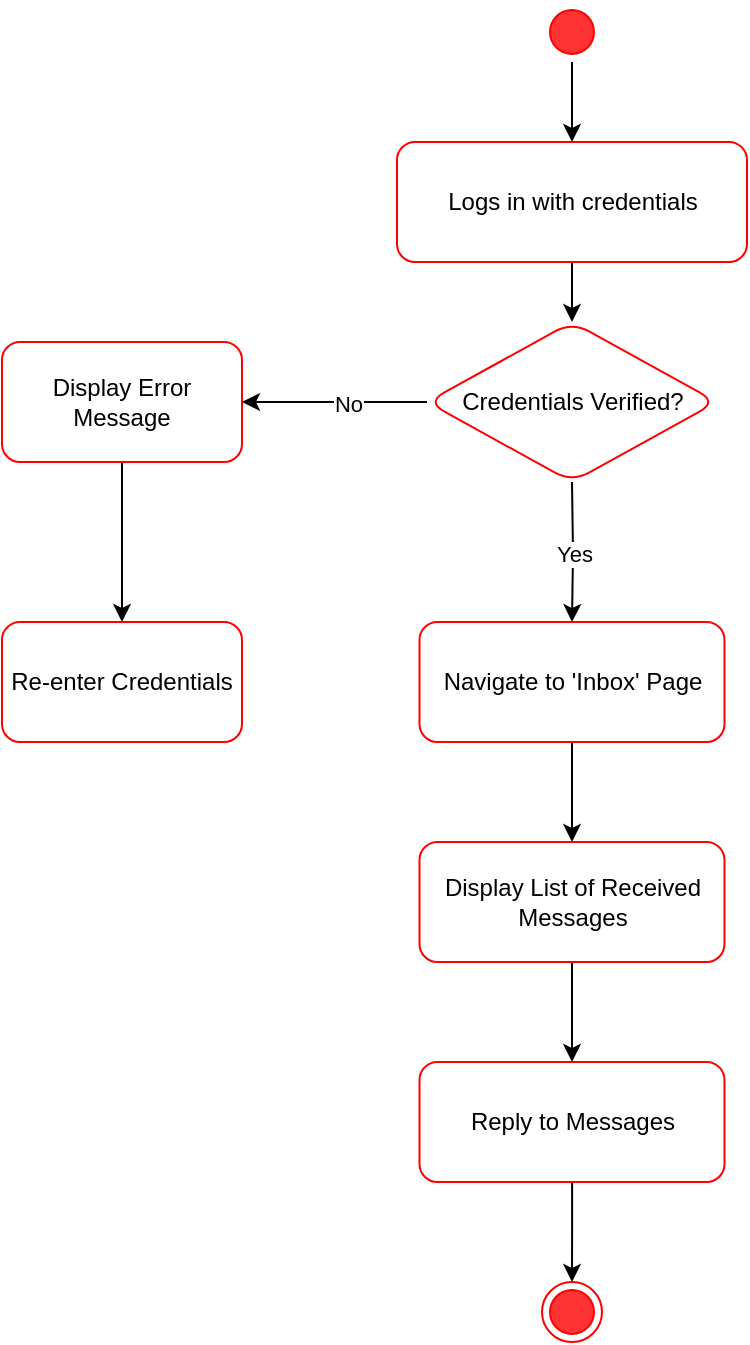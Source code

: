 <mxfile version="24.8.6">
  <diagram name="Page-1" id="V4fq2CPKYVwuMBY65UA_">
    <mxGraphModel dx="1194" dy="535" grid="1" gridSize="10" guides="1" tooltips="1" connect="1" arrows="1" fold="1" page="1" pageScale="1" pageWidth="850" pageHeight="1100" math="0" shadow="0">
      <root>
        <mxCell id="0" />
        <mxCell id="1" parent="0" />
        <mxCell id="ykxl8MRSU-tnWzsCg_Ww-6" style="edgeStyle=orthogonalEdgeStyle;rounded=0;orthogonalLoop=1;jettySize=auto;html=1;exitX=0.5;exitY=1;exitDx=0;exitDy=0;" edge="1" parent="1" source="ykxl8MRSU-tnWzsCg_Ww-1" target="ykxl8MRSU-tnWzsCg_Ww-2">
          <mxGeometry relative="1" as="geometry" />
        </mxCell>
        <mxCell id="ykxl8MRSU-tnWzsCg_Ww-1" value="" style="ellipse;html=1;shape=startState;fillColor=#FF3333;strokeColor=#ff0000;" vertex="1" parent="1">
          <mxGeometry x="390" y="30" width="30" height="30" as="geometry" />
        </mxCell>
        <mxCell id="ykxl8MRSU-tnWzsCg_Ww-7" style="edgeStyle=orthogonalEdgeStyle;rounded=0;orthogonalLoop=1;jettySize=auto;html=1;exitX=0.5;exitY=1;exitDx=0;exitDy=0;" edge="1" parent="1" source="ykxl8MRSU-tnWzsCg_Ww-2" target="ykxl8MRSU-tnWzsCg_Ww-3">
          <mxGeometry relative="1" as="geometry" />
        </mxCell>
        <mxCell id="ykxl8MRSU-tnWzsCg_Ww-2" value="Logs in with credentials" style="rounded=1;whiteSpace=wrap;html=1;fillColor=#FFFFFF;strokeColor=#ff0000;" vertex="1" parent="1">
          <mxGeometry x="317.5" y="100" width="175" height="60" as="geometry" />
        </mxCell>
        <mxCell id="ykxl8MRSU-tnWzsCg_Ww-8" style="edgeStyle=orthogonalEdgeStyle;rounded=0;orthogonalLoop=1;jettySize=auto;html=1;exitX=0;exitY=0.5;exitDx=0;exitDy=0;entryX=1;entryY=0.5;entryDx=0;entryDy=0;" edge="1" parent="1" source="ykxl8MRSU-tnWzsCg_Ww-3" target="ykxl8MRSU-tnWzsCg_Ww-4">
          <mxGeometry relative="1" as="geometry" />
        </mxCell>
        <mxCell id="ykxl8MRSU-tnWzsCg_Ww-10" value="No" style="edgeLabel;html=1;align=center;verticalAlign=middle;resizable=0;points=[];" vertex="1" connectable="0" parent="ykxl8MRSU-tnWzsCg_Ww-8">
          <mxGeometry x="-0.124" y="1" relative="1" as="geometry">
            <mxPoint x="1" as="offset" />
          </mxGeometry>
        </mxCell>
        <mxCell id="ykxl8MRSU-tnWzsCg_Ww-3" value="Credentials Verified?" style="rhombus;whiteSpace=wrap;html=1;fillColor=#FFFFFF;strokeColor=#ff0000;rounded=1;" vertex="1" parent="1">
          <mxGeometry x="332.5" y="190" width="145" height="80" as="geometry" />
        </mxCell>
        <mxCell id="ykxl8MRSU-tnWzsCg_Ww-9" style="edgeStyle=orthogonalEdgeStyle;rounded=0;orthogonalLoop=1;jettySize=auto;html=1;exitX=0.5;exitY=1;exitDx=0;exitDy=0;entryX=0.5;entryY=0;entryDx=0;entryDy=0;" edge="1" parent="1" source="ykxl8MRSU-tnWzsCg_Ww-4" target="ykxl8MRSU-tnWzsCg_Ww-5">
          <mxGeometry relative="1" as="geometry" />
        </mxCell>
        <mxCell id="ykxl8MRSU-tnWzsCg_Ww-4" value="Display Error Message" style="whiteSpace=wrap;html=1;fillColor=#FFFFFF;strokeColor=#ff0000;rounded=1;" vertex="1" parent="1">
          <mxGeometry x="120" y="200" width="120" height="60" as="geometry" />
        </mxCell>
        <mxCell id="ykxl8MRSU-tnWzsCg_Ww-5" value="Re-enter Credentials" style="whiteSpace=wrap;html=1;fillColor=#FFFFFF;strokeColor=#ff0000;rounded=1;" vertex="1" parent="1">
          <mxGeometry x="120" y="340" width="120" height="60" as="geometry" />
        </mxCell>
        <mxCell id="ykxl8MRSU-tnWzsCg_Ww-11" value="Yes" style="edgeStyle=orthogonalEdgeStyle;rounded=0;orthogonalLoop=1;jettySize=auto;html=1;entryX=0.5;entryY=0;entryDx=0;entryDy=0;" edge="1" parent="1" target="ykxl8MRSU-tnWzsCg_Ww-12">
          <mxGeometry relative="1" as="geometry">
            <mxPoint x="405" y="340" as="targetPoint" />
            <mxPoint x="405" y="270" as="sourcePoint" />
          </mxGeometry>
        </mxCell>
        <mxCell id="ykxl8MRSU-tnWzsCg_Ww-14" value="" style="edgeStyle=orthogonalEdgeStyle;rounded=0;orthogonalLoop=1;jettySize=auto;html=1;" edge="1" parent="1" source="ykxl8MRSU-tnWzsCg_Ww-12" target="ykxl8MRSU-tnWzsCg_Ww-13">
          <mxGeometry relative="1" as="geometry" />
        </mxCell>
        <mxCell id="ykxl8MRSU-tnWzsCg_Ww-12" value="Navigate to &#39;Inbox&#39; Page" style="rounded=1;whiteSpace=wrap;html=1;fillColor=#FFFFFF;strokeColor=#ff0000;" vertex="1" parent="1">
          <mxGeometry x="328.75" y="340" width="152.5" height="60" as="geometry" />
        </mxCell>
        <mxCell id="ykxl8MRSU-tnWzsCg_Ww-16" value="" style="edgeStyle=orthogonalEdgeStyle;rounded=0;orthogonalLoop=1;jettySize=auto;html=1;" edge="1" parent="1" source="ykxl8MRSU-tnWzsCg_Ww-13" target="ykxl8MRSU-tnWzsCg_Ww-15">
          <mxGeometry relative="1" as="geometry" />
        </mxCell>
        <mxCell id="ykxl8MRSU-tnWzsCg_Ww-13" value="Display List of Received Messages" style="rounded=1;whiteSpace=wrap;html=1;fillColor=#FFFFFF;strokeColor=#ff0000;" vertex="1" parent="1">
          <mxGeometry x="328.75" y="450" width="152.5" height="60" as="geometry" />
        </mxCell>
        <mxCell id="ykxl8MRSU-tnWzsCg_Ww-18" style="edgeStyle=orthogonalEdgeStyle;rounded=0;orthogonalLoop=1;jettySize=auto;html=1;entryX=0.5;entryY=0;entryDx=0;entryDy=0;" edge="1" parent="1" source="ykxl8MRSU-tnWzsCg_Ww-15" target="ykxl8MRSU-tnWzsCg_Ww-17">
          <mxGeometry relative="1" as="geometry" />
        </mxCell>
        <mxCell id="ykxl8MRSU-tnWzsCg_Ww-15" value="Reply to Messages" style="rounded=1;whiteSpace=wrap;html=1;fillColor=#FFFFFF;strokeColor=#ff0000;" vertex="1" parent="1">
          <mxGeometry x="328.75" y="560" width="152.5" height="60" as="geometry" />
        </mxCell>
        <mxCell id="ykxl8MRSU-tnWzsCg_Ww-17" value="" style="ellipse;html=1;shape=endState;fillColor=#FF3333;strokeColor=#ff0000;" vertex="1" parent="1">
          <mxGeometry x="390" y="670" width="30" height="30" as="geometry" />
        </mxCell>
      </root>
    </mxGraphModel>
  </diagram>
</mxfile>
